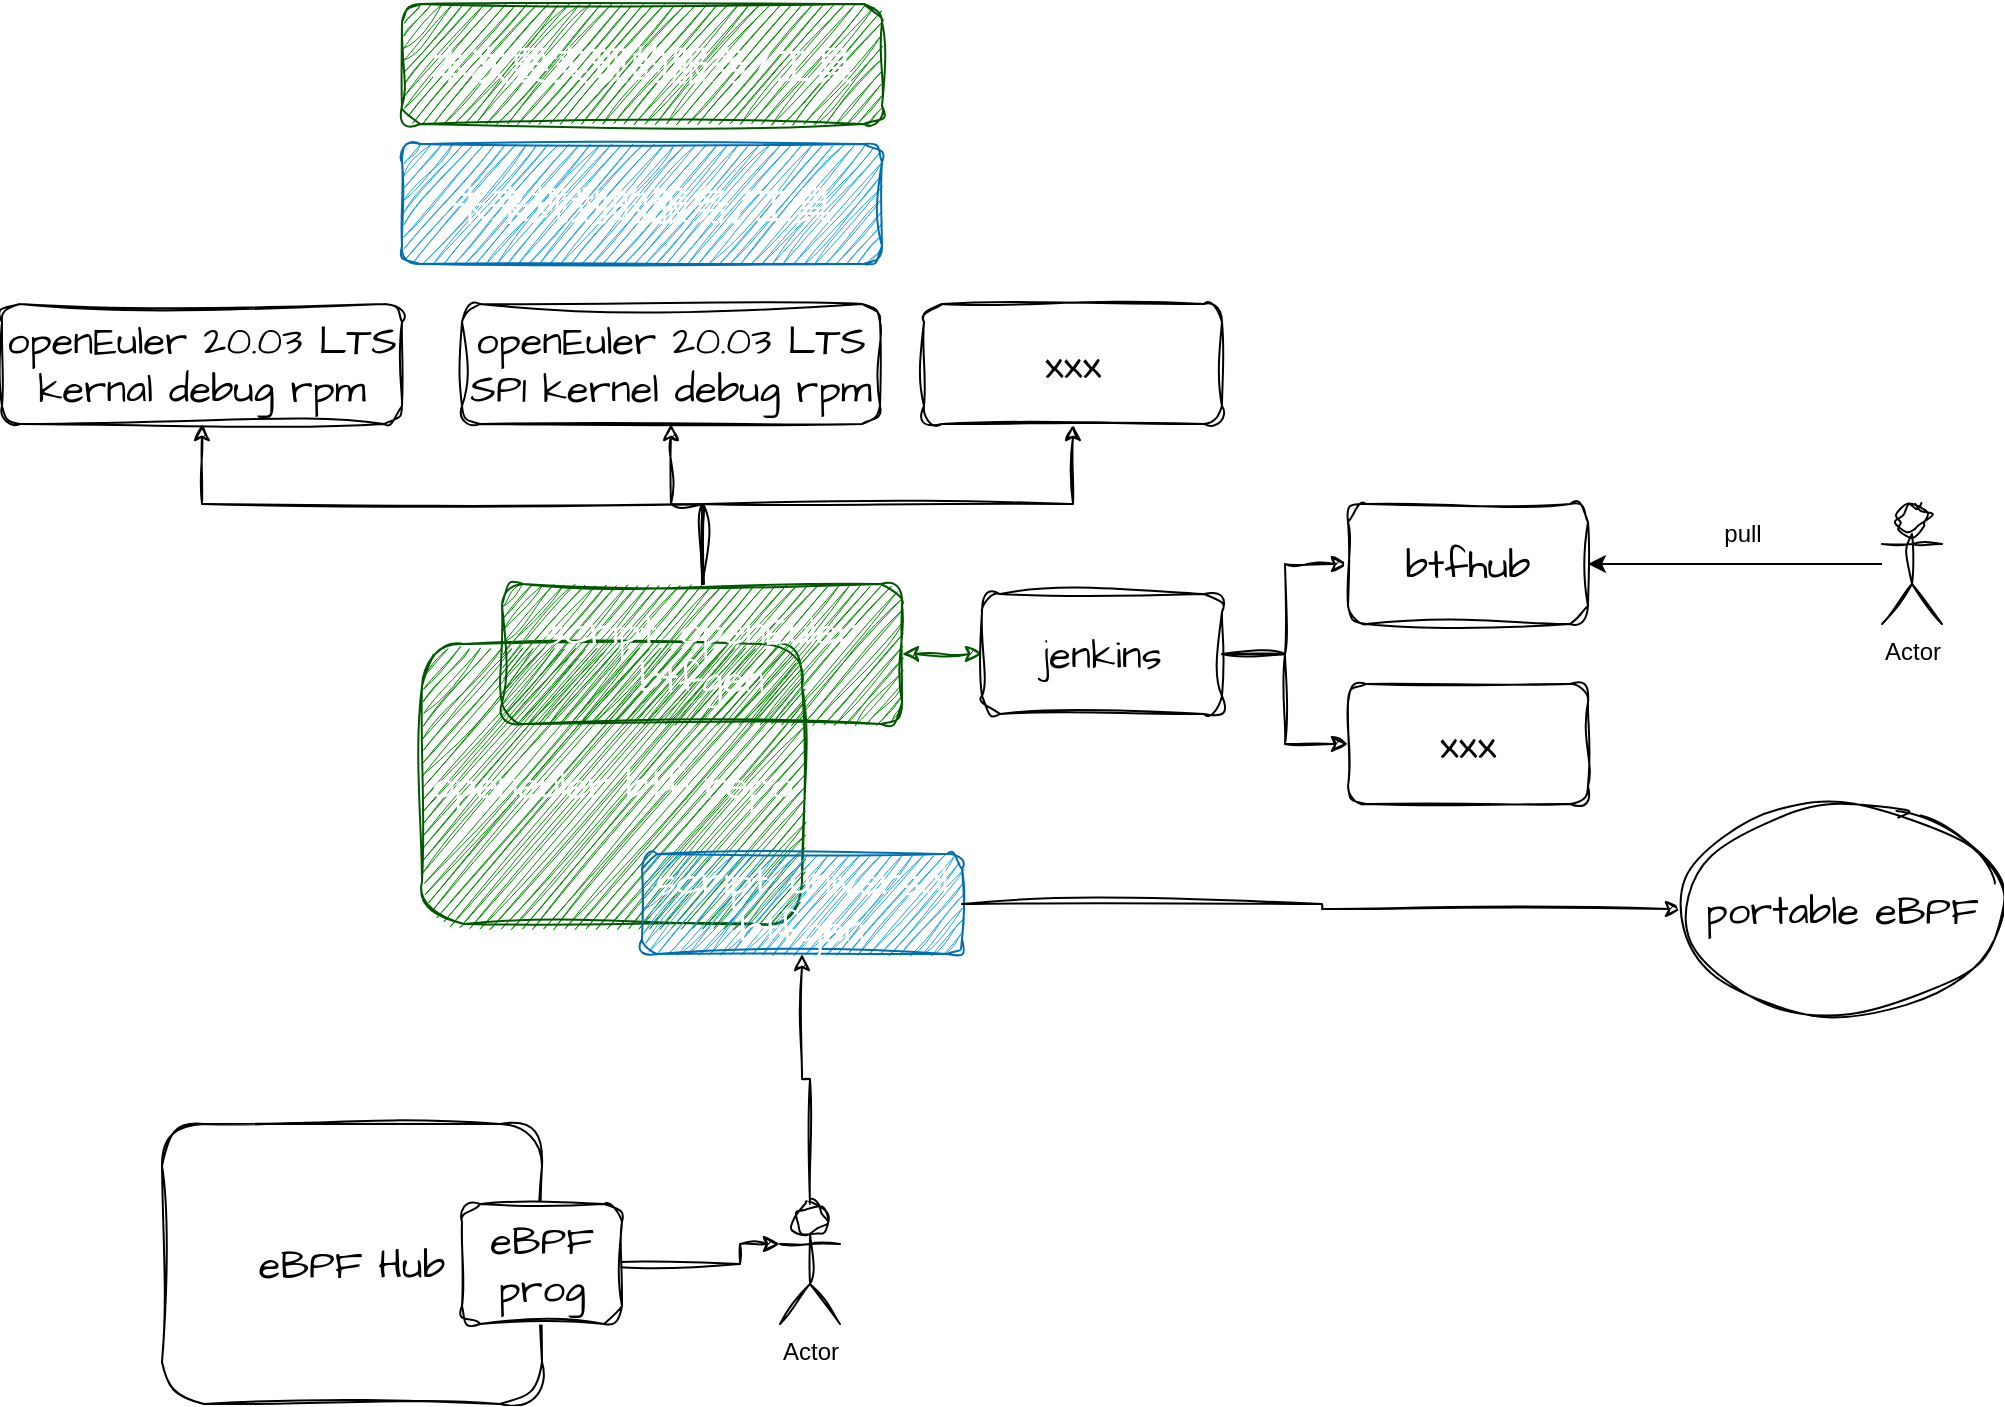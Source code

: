 <mxfile version="21.3.4" type="github">
  <diagram name="第 1 页" id="EnIA6HLd-FOOzfXGk_vT">
    <mxGraphModel dx="2074" dy="1106" grid="1" gridSize="10" guides="1" tooltips="1" connect="1" arrows="1" fold="1" page="1" pageScale="1" pageWidth="827" pageHeight="1169" math="0" shadow="0">
      <root>
        <mxCell id="0" />
        <mxCell id="1" parent="0" />
        <mxCell id="iiaPbigvtlAAhFLvftk5-1" value="openeuler btf repo" style="rounded=1;whiteSpace=wrap;html=1;sketch=1;hachureGap=4;jiggle=2;curveFitting=1;fontFamily=Architects Daughter;fontSource=https%3A%2F%2Ffonts.googleapis.com%2Fcss%3Ffamily%3DArchitects%2BDaughter;fontSize=20;fillColor=#008a00;fontColor=#ffffff;strokeColor=#005700;" parent="1" vertex="1">
          <mxGeometry x="270" y="430" width="190" height="140" as="geometry" />
        </mxCell>
        <mxCell id="iiaPbigvtlAAhFLvftk5-2" value="script: openEuler btfgen" style="rounded=1;whiteSpace=wrap;html=1;sketch=1;hachureGap=4;jiggle=2;curveFitting=1;fontFamily=Architects Daughter;fontSource=https%3A%2F%2Ffonts.googleapis.com%2Fcss%3Ffamily%3DArchitects%2BDaughter;fontSize=20;fillColor=#008a00;fontColor=#ffffff;strokeColor=#005700;" parent="1" vertex="1">
          <mxGeometry x="310" y="400" width="200" height="70" as="geometry" />
        </mxCell>
        <mxCell id="iiaPbigvtlAAhFLvftk5-4" value="script: universal btfgen" style="rounded=1;whiteSpace=wrap;html=1;sketch=1;hachureGap=4;jiggle=2;curveFitting=1;fontFamily=Architects Daughter;fontSource=https%3A%2F%2Ffonts.googleapis.com%2Fcss%3Ffamily%3DArchitects%2BDaughter;fontSize=20;fillColor=#1ba1e2;fontColor=#ffffff;strokeColor=#006EAF;" parent="1" vertex="1">
          <mxGeometry x="380" y="535" width="160" height="50" as="geometry" />
        </mxCell>
        <mxCell id="iiaPbigvtlAAhFLvftk5-12" style="edgeStyle=orthogonalEdgeStyle;rounded=0;sketch=1;hachureGap=4;jiggle=2;curveFitting=1;orthogonalLoop=1;jettySize=auto;html=1;fontFamily=Architects Daughter;fontSource=https%3A%2F%2Ffonts.googleapis.com%2Fcss%3Ffamily%3DArchitects%2BDaughter;fontSize=16;startArrow=classic;startFill=1;fillColor=#008a00;strokeColor=#005700;" parent="1" source="iiaPbigvtlAAhFLvftk5-11" target="iiaPbigvtlAAhFLvftk5-2" edge="1">
          <mxGeometry relative="1" as="geometry" />
        </mxCell>
        <mxCell id="eZA-BtdOcczapbWW00mo-2" style="edgeStyle=orthogonalEdgeStyle;rounded=0;orthogonalLoop=1;jettySize=auto;html=1;entryX=0;entryY=0.5;entryDx=0;entryDy=0;sketch=1;curveFitting=1;jiggle=2;" parent="1" source="iiaPbigvtlAAhFLvftk5-11" target="eZA-BtdOcczapbWW00mo-1" edge="1">
          <mxGeometry relative="1" as="geometry" />
        </mxCell>
        <mxCell id="eZA-BtdOcczapbWW00mo-4" style="edgeStyle=orthogonalEdgeStyle;rounded=0;orthogonalLoop=1;jettySize=auto;html=1;sketch=1;curveFitting=1;jiggle=2;" parent="1" source="iiaPbigvtlAAhFLvftk5-11" target="eZA-BtdOcczapbWW00mo-3" edge="1">
          <mxGeometry relative="1" as="geometry" />
        </mxCell>
        <mxCell id="iiaPbigvtlAAhFLvftk5-11" value="jenkins" style="rounded=1;whiteSpace=wrap;html=1;sketch=1;hachureGap=4;jiggle=2;curveFitting=1;fontFamily=Architects Daughter;fontSource=https%3A%2F%2Ffonts.googleapis.com%2Fcss%3Ffamily%3DArchitects%2BDaughter;fontSize=20;" parent="1" vertex="1">
          <mxGeometry x="550" y="405" width="120" height="60" as="geometry" />
        </mxCell>
        <mxCell id="eZA-BtdOcczapbWW00mo-1" value="btfhub" style="rounded=1;whiteSpace=wrap;html=1;sketch=1;hachureGap=4;jiggle=2;curveFitting=1;fontFamily=Architects Daughter;fontSource=https%3A%2F%2Ffonts.googleapis.com%2Fcss%3Ffamily%3DArchitects%2BDaughter;fontSize=20;" parent="1" vertex="1">
          <mxGeometry x="733" y="360" width="120" height="60" as="geometry" />
        </mxCell>
        <mxCell id="eZA-BtdOcczapbWW00mo-3" value="xxx" style="rounded=1;whiteSpace=wrap;html=1;sketch=1;hachureGap=4;jiggle=2;curveFitting=1;fontFamily=Architects Daughter;fontSource=https%3A%2F%2Ffonts.googleapis.com%2Fcss%3Ffamily%3DArchitects%2BDaughter;fontSize=20;" parent="1" vertex="1">
          <mxGeometry x="733" y="450" width="120" height="60" as="geometry" />
        </mxCell>
        <mxCell id="eZA-BtdOcczapbWW00mo-13" value="" style="edgeStyle=orthogonalEdgeStyle;rounded=0;orthogonalLoop=1;jettySize=auto;html=1;sketch=1;curveFitting=1;jiggle=2;exitX=1;exitY=0.5;exitDx=0;exitDy=0;" parent="1" source="iiaPbigvtlAAhFLvftk5-4" target="eZA-BtdOcczapbWW00mo-12" edge="1">
          <mxGeometry relative="1" as="geometry">
            <mxPoint x="780" y="605" as="sourcePoint" />
          </mxGeometry>
        </mxCell>
        <mxCell id="eZA-BtdOcczapbWW00mo-8" style="edgeStyle=orthogonalEdgeStyle;rounded=0;orthogonalLoop=1;jettySize=auto;html=1;entryX=0.5;entryY=1;entryDx=0;entryDy=0;sketch=1;curveFitting=1;jiggle=2;exitX=0.5;exitY=0;exitDx=0;exitDy=0;exitPerimeter=0;" parent="1" source="eZA-BtdOcczapbWW00mo-7" target="iiaPbigvtlAAhFLvftk5-4" edge="1">
          <mxGeometry relative="1" as="geometry">
            <mxPoint x="720" y="635" as="targetPoint" />
          </mxGeometry>
        </mxCell>
        <mxCell id="eZA-BtdOcczapbWW00mo-7" value="Actor" style="shape=umlActor;verticalLabelPosition=bottom;verticalAlign=top;html=1;outlineConnect=0;sketch=1;curveFitting=1;jiggle=2;" parent="1" vertex="1">
          <mxGeometry x="449" y="710" width="30" height="60" as="geometry" />
        </mxCell>
        <mxCell id="eZA-BtdOcczapbWW00mo-12" value="portable eBPF" style="ellipse;whiteSpace=wrap;html=1;fontSize=20;fontFamily=Architects Daughter;rounded=1;sketch=1;hachureGap=4;jiggle=2;curveFitting=1;fontSource=https%3A%2F%2Ffonts.googleapis.com%2Fcss%3Ffamily%3DArchitects%2BDaughter;" parent="1" vertex="1">
          <mxGeometry x="900" y="510" width="160" height="105" as="geometry" />
        </mxCell>
        <mxCell id="eZA-BtdOcczapbWW00mo-16" style="edgeStyle=orthogonalEdgeStyle;rounded=0;orthogonalLoop=1;jettySize=auto;html=1;entryX=0;entryY=0.333;entryDx=0;entryDy=0;startArrow=none;entryPerimeter=0;sketch=1;curveFitting=1;jiggle=2;" parent="1" target="eZA-BtdOcczapbWW00mo-7" edge="1">
          <mxGeometry relative="1" as="geometry">
            <Array as="points">
              <mxPoint x="429" y="740" />
              <mxPoint x="429" y="730" />
            </Array>
            <mxPoint x="349" y="740" as="sourcePoint" />
          </mxGeometry>
        </mxCell>
        <mxCell id="eZA-BtdOcczapbWW00mo-15" value="eBPF Hub" style="rounded=1;whiteSpace=wrap;html=1;sketch=1;hachureGap=4;jiggle=2;curveFitting=1;fontFamily=Architects Daughter;fontSource=https%3A%2F%2Ffonts.googleapis.com%2Fcss%3Ffamily%3DArchitects%2BDaughter;fontSize=20;" parent="1" vertex="1">
          <mxGeometry x="140" y="670" width="190" height="140" as="geometry" />
        </mxCell>
        <mxCell id="5NH7Vk-RzdT4zfK6c2rC-1" value="eBPF prog" style="rounded=1;whiteSpace=wrap;html=1;sketch=1;hachureGap=4;jiggle=2;curveFitting=1;fontFamily=Architects Daughter;fontSource=https%3A%2F%2Ffonts.googleapis.com%2Fcss%3Ffamily%3DArchitects%2BDaughter;fontSize=20;" parent="1" vertex="1">
          <mxGeometry x="290" y="710" width="80" height="60" as="geometry" />
        </mxCell>
        <mxCell id="5NH7Vk-RzdT4zfK6c2rC-10" style="edgeStyle=orthogonalEdgeStyle;rounded=0;orthogonalLoop=1;jettySize=auto;html=1;entryX=1;entryY=0.5;entryDx=0;entryDy=0;" parent="1" source="5NH7Vk-RzdT4zfK6c2rC-7" target="eZA-BtdOcczapbWW00mo-1" edge="1">
          <mxGeometry relative="1" as="geometry" />
        </mxCell>
        <mxCell id="5NH7Vk-RzdT4zfK6c2rC-7" value="Actor" style="shape=umlActor;verticalLabelPosition=bottom;verticalAlign=top;html=1;outlineConnect=0;sketch=1;curveFitting=1;jiggle=2;" parent="1" vertex="1">
          <mxGeometry x="1000" y="360" width="30" height="60" as="geometry" />
        </mxCell>
        <mxCell id="5NH7Vk-RzdT4zfK6c2rC-11" value="pull" style="text;html=1;align=center;verticalAlign=middle;resizable=0;points=[];autosize=1;strokeColor=none;fillColor=none;" parent="1" vertex="1">
          <mxGeometry x="910" y="360" width="40" height="30" as="geometry" />
        </mxCell>
        <mxCell id="J86RuC473la1r3YLhs33-1" value="&lt;pre&gt;本次要实现的服务/工具&lt;/pre&gt;" style="rounded=1;whiteSpace=wrap;html=1;hachureGap=4;fontFamily=Architects Daughter;fontSource=https%3A%2F%2Ffonts.googleapis.com%2Fcss%3Ffamily%3DArchitects%2BDaughter;fontSize=20;fillColor=#008a00;fontColor=#ffffff;strokeColor=#005700;shadow=0;sketch=1;curveFitting=1;jiggle=2;" vertex="1" parent="1">
          <mxGeometry x="260" y="110" width="240" height="60" as="geometry" />
        </mxCell>
        <mxCell id="J86RuC473la1r3YLhs33-5" style="edgeStyle=orthogonalEdgeStyle;rounded=0;sketch=1;hachureGap=4;jiggle=2;curveFitting=1;orthogonalLoop=1;jettySize=auto;html=1;entryX=0.5;entryY=0;entryDx=0;entryDy=0;fontFamily=Architects Daughter;fontSource=https%3A%2F%2Ffonts.googleapis.com%2Fcss%3Ffamily%3DArchitects%2BDaughter;fontSize=16;endArrow=none;endFill=0;startArrow=classic;startFill=1;" edge="1" parent="1" source="J86RuC473la1r3YLhs33-2" target="iiaPbigvtlAAhFLvftk5-2">
          <mxGeometry relative="1" as="geometry">
            <Array as="points">
              <mxPoint x="160" y="360" />
              <mxPoint x="410" y="360" />
            </Array>
          </mxGeometry>
        </mxCell>
        <mxCell id="J86RuC473la1r3YLhs33-2" value="openEuler 20.03 LTS kernal debug rpm" style="rounded=1;whiteSpace=wrap;html=1;sketch=1;hachureGap=4;jiggle=2;curveFitting=1;fontFamily=Architects Daughter;fontSource=https%3A%2F%2Ffonts.googleapis.com%2Fcss%3Ffamily%3DArchitects%2BDaughter;fontSize=20;" vertex="1" parent="1">
          <mxGeometry x="60" y="260" width="200" height="60" as="geometry" />
        </mxCell>
        <mxCell id="J86RuC473la1r3YLhs33-6" style="edgeStyle=orthogonalEdgeStyle;rounded=0;sketch=1;hachureGap=4;jiggle=2;curveFitting=1;orthogonalLoop=1;jettySize=auto;html=1;fontFamily=Architects Daughter;fontSource=https%3A%2F%2Ffonts.googleapis.com%2Fcss%3Ffamily%3DArchitects%2BDaughter;fontSize=16;startArrow=classic;startFill=1;endArrow=none;endFill=0;" edge="1" parent="1" source="J86RuC473la1r3YLhs33-4">
          <mxGeometry relative="1" as="geometry">
            <mxPoint x="410" y="400" as="targetPoint" />
          </mxGeometry>
        </mxCell>
        <mxCell id="J86RuC473la1r3YLhs33-4" value="openEuler 20.03 LTS SP1 kernel debug rpm" style="rounded=1;whiteSpace=wrap;html=1;sketch=1;hachureGap=4;jiggle=2;curveFitting=1;fontFamily=Architects Daughter;fontSource=https%3A%2F%2Ffonts.googleapis.com%2Fcss%3Ffamily%3DArchitects%2BDaughter;fontSize=20;" vertex="1" parent="1">
          <mxGeometry x="290" y="260" width="209" height="60" as="geometry" />
        </mxCell>
        <mxCell id="J86RuC473la1r3YLhs33-9" style="edgeStyle=orthogonalEdgeStyle;rounded=0;sketch=1;hachureGap=4;jiggle=2;curveFitting=1;orthogonalLoop=1;jettySize=auto;html=1;fontFamily=Architects Daughter;fontSource=https%3A%2F%2Ffonts.googleapis.com%2Fcss%3Ffamily%3DArchitects%2BDaughter;fontSize=16;startArrow=classic;startFill=1;endArrow=none;endFill=0;" edge="1" parent="1" source="J86RuC473la1r3YLhs33-8">
          <mxGeometry relative="1" as="geometry">
            <mxPoint x="410" y="400" as="targetPoint" />
            <Array as="points">
              <mxPoint x="596" y="360" />
              <mxPoint x="411" y="360" />
            </Array>
          </mxGeometry>
        </mxCell>
        <mxCell id="J86RuC473la1r3YLhs33-8" value="xxx" style="rounded=1;whiteSpace=wrap;html=1;sketch=1;hachureGap=4;jiggle=2;curveFitting=1;fontFamily=Architects Daughter;fontSource=https%3A%2F%2Ffonts.googleapis.com%2Fcss%3Ffamily%3DArchitects%2BDaughter;fontSize=20;" vertex="1" parent="1">
          <mxGeometry x="521" y="260" width="149" height="60" as="geometry" />
        </mxCell>
        <mxCell id="J86RuC473la1r3YLhs33-10" value="&lt;pre&gt;未来规划的服务/工具&lt;/pre&gt;" style="rounded=1;whiteSpace=wrap;html=1;hachureGap=4;fontFamily=Architects Daughter;fontSource=https%3A%2F%2Ffonts.googleapis.com%2Fcss%3Ffamily%3DArchitects%2BDaughter;fontSize=20;fillColor=#1ba1e2;fontColor=#ffffff;strokeColor=#006EAF;shadow=0;sketch=1;curveFitting=1;jiggle=2;" vertex="1" parent="1">
          <mxGeometry x="260" y="180" width="240" height="60" as="geometry" />
        </mxCell>
      </root>
    </mxGraphModel>
  </diagram>
</mxfile>
